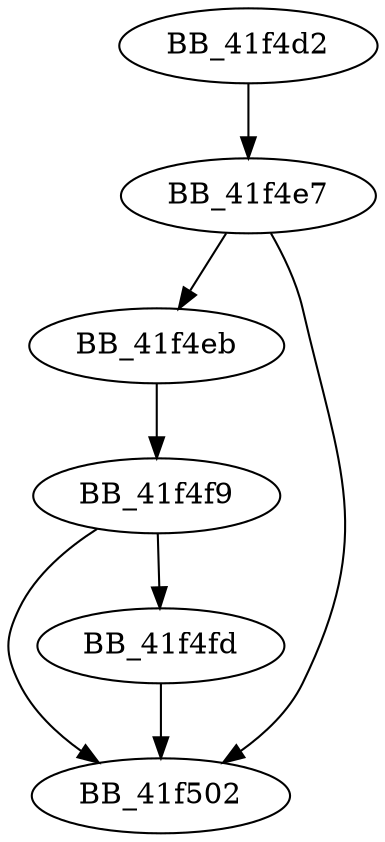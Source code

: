 DiGraph ___crtCorExitProcess{
BB_41f4d2->BB_41f4e7
BB_41f4e7->BB_41f4eb
BB_41f4e7->BB_41f502
BB_41f4eb->BB_41f4f9
BB_41f4f9->BB_41f4fd
BB_41f4f9->BB_41f502
BB_41f4fd->BB_41f502
}
